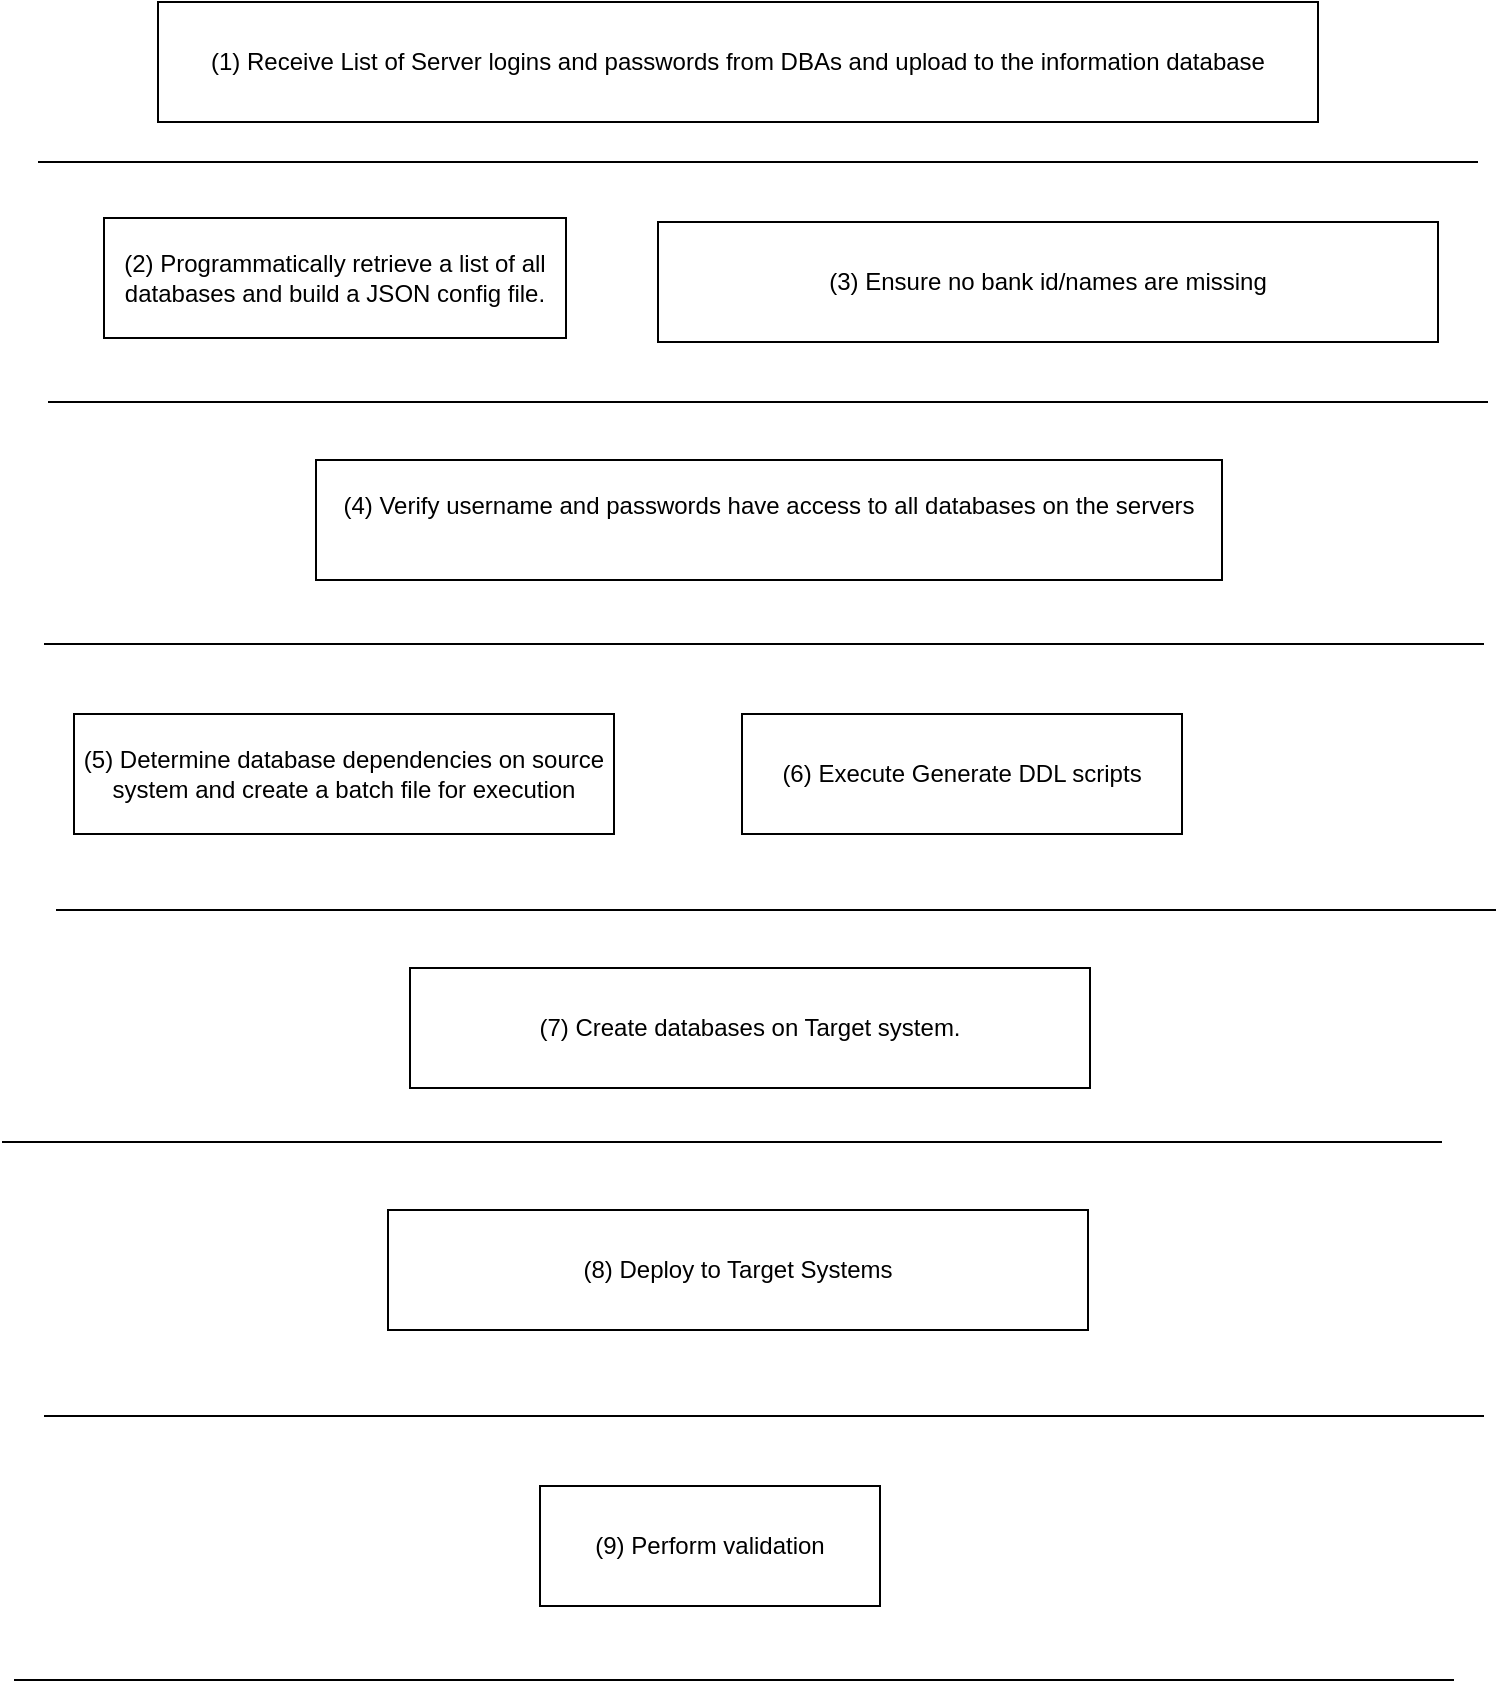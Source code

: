 <mxfile version="24.2.8" type="github">
  <diagram name="Page-1" id="AVXBkD7wlbS6Z9IV2EYe">
    <mxGraphModel dx="1687" dy="868" grid="0" gridSize="10" guides="1" tooltips="1" connect="1" arrows="1" fold="1" page="1" pageScale="1" pageWidth="850" pageHeight="1100" math="0" shadow="0">
      <root>
        <mxCell id="0" />
        <mxCell id="1" parent="0" />
        <mxCell id="VIUTwRjkLPnY0D8pLh86-1" value="(1) Receive List of Server logins and passwords from DBAs and upload to the information database" style="rounded=0;whiteSpace=wrap;html=1;" vertex="1" parent="1">
          <mxGeometry x="120" y="50" width="580" height="60" as="geometry" />
        </mxCell>
        <mxCell id="VIUTwRjkLPnY0D8pLh86-2" value="(4) Verify username and passwords have access to all databases on the servers&lt;div&gt;&lt;br&gt;&lt;/div&gt;" style="rounded=0;whiteSpace=wrap;html=1;" vertex="1" parent="1">
          <mxGeometry x="199" y="279" width="453" height="60" as="geometry" />
        </mxCell>
        <mxCell id="VIUTwRjkLPnY0D8pLh86-4" value="(3) Ensure no bank id/names are missing" style="rounded=0;whiteSpace=wrap;html=1;" vertex="1" parent="1">
          <mxGeometry x="370" y="160" width="390" height="60" as="geometry" />
        </mxCell>
        <mxCell id="VIUTwRjkLPnY0D8pLh86-5" value="(2) Programmatically retrieve a list of all databases and build a JSON config file." style="rounded=0;whiteSpace=wrap;html=1;" vertex="1" parent="1">
          <mxGeometry x="93" y="158" width="231" height="60" as="geometry" />
        </mxCell>
        <mxCell id="VIUTwRjkLPnY0D8pLh86-6" value="(5) Determine database dependencies on source system and create a batch file for execution" style="rounded=0;whiteSpace=wrap;html=1;" vertex="1" parent="1">
          <mxGeometry x="78" y="406" width="270" height="60" as="geometry" />
        </mxCell>
        <mxCell id="VIUTwRjkLPnY0D8pLh86-7" value="" style="endArrow=none;html=1;rounded=0;" edge="1" parent="1">
          <mxGeometry width="50" height="50" relative="1" as="geometry">
            <mxPoint x="60" y="130" as="sourcePoint" />
            <mxPoint x="780" y="130" as="targetPoint" />
          </mxGeometry>
        </mxCell>
        <mxCell id="VIUTwRjkLPnY0D8pLh86-8" value="" style="endArrow=none;html=1;rounded=0;" edge="1" parent="1">
          <mxGeometry width="50" height="50" relative="1" as="geometry">
            <mxPoint x="65" y="250" as="sourcePoint" />
            <mxPoint x="785" y="250" as="targetPoint" />
          </mxGeometry>
        </mxCell>
        <mxCell id="VIUTwRjkLPnY0D8pLh86-9" value="" style="endArrow=none;html=1;rounded=0;" edge="1" parent="1">
          <mxGeometry width="50" height="50" relative="1" as="geometry">
            <mxPoint x="69" y="504" as="sourcePoint" />
            <mxPoint x="789" y="504" as="targetPoint" />
          </mxGeometry>
        </mxCell>
        <mxCell id="VIUTwRjkLPnY0D8pLh86-10" value="(7) Create databases on Target system." style="rounded=0;whiteSpace=wrap;html=1;" vertex="1" parent="1">
          <mxGeometry x="246" y="533" width="340" height="60" as="geometry" />
        </mxCell>
        <mxCell id="VIUTwRjkLPnY0D8pLh86-11" value="(6) Execute Generate DDL scripts" style="rounded=0;whiteSpace=wrap;html=1;" vertex="1" parent="1">
          <mxGeometry x="412" y="406" width="220" height="60" as="geometry" />
        </mxCell>
        <mxCell id="VIUTwRjkLPnY0D8pLh86-12" value="" style="endArrow=none;html=1;rounded=0;" edge="1" parent="1">
          <mxGeometry width="50" height="50" relative="1" as="geometry">
            <mxPoint x="63" y="757" as="sourcePoint" />
            <mxPoint x="783" y="757" as="targetPoint" />
          </mxGeometry>
        </mxCell>
        <mxCell id="VIUTwRjkLPnY0D8pLh86-13" value="(8) Deploy to Target Systems" style="rounded=0;whiteSpace=wrap;html=1;" vertex="1" parent="1">
          <mxGeometry x="235" y="654" width="350" height="60" as="geometry" />
        </mxCell>
        <mxCell id="VIUTwRjkLPnY0D8pLh86-14" value="" style="endArrow=none;html=1;rounded=0;" edge="1" parent="1">
          <mxGeometry width="50" height="50" relative="1" as="geometry">
            <mxPoint x="48" y="889" as="sourcePoint" />
            <mxPoint x="768" y="889" as="targetPoint" />
          </mxGeometry>
        </mxCell>
        <mxCell id="VIUTwRjkLPnY0D8pLh86-15" value="(9) Perform validation" style="rounded=0;whiteSpace=wrap;html=1;" vertex="1" parent="1">
          <mxGeometry x="311" y="792" width="170" height="60" as="geometry" />
        </mxCell>
        <mxCell id="VIUTwRjkLPnY0D8pLh86-18" value="" style="endArrow=none;html=1;rounded=0;" edge="1" parent="1">
          <mxGeometry width="50" height="50" relative="1" as="geometry">
            <mxPoint x="63" y="371" as="sourcePoint" />
            <mxPoint x="783" y="371" as="targetPoint" />
          </mxGeometry>
        </mxCell>
        <mxCell id="VIUTwRjkLPnY0D8pLh86-19" value="" style="endArrow=none;html=1;rounded=0;" edge="1" parent="1">
          <mxGeometry width="50" height="50" relative="1" as="geometry">
            <mxPoint x="42" y="620" as="sourcePoint" />
            <mxPoint x="762" y="620" as="targetPoint" />
          </mxGeometry>
        </mxCell>
      </root>
    </mxGraphModel>
  </diagram>
</mxfile>
